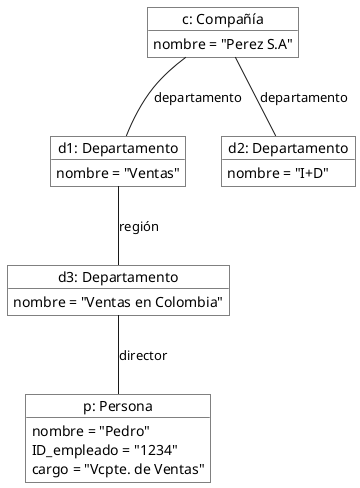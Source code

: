 @startuml
skinparam monochrome true
skinparam shadowing false
skinparam ObjectBackgroundColor white
skinparam ObjectBorderColor black

object "c: Compañía" as o1 {
  nombre = "Perez S.A"
}

object "d1: Departamento" as o2 {
  nombre = "Ventas"
}

object "d2: Departamento" as o3 {
  nombre = "I+D"
}

object "d3: Departamento" as o4 {
  nombre = "Ventas en Colombia"
}

object "p: Persona" as o5 {
  nombre = "Pedro"
  ID_empleado = "1234"
  cargo = "Vcpte. de Ventas"
}

o1 -- o2 : departamento
o1 -- o3 : departamento
o2 -- o4 : región
o4 -- o5 : director
@enduml

